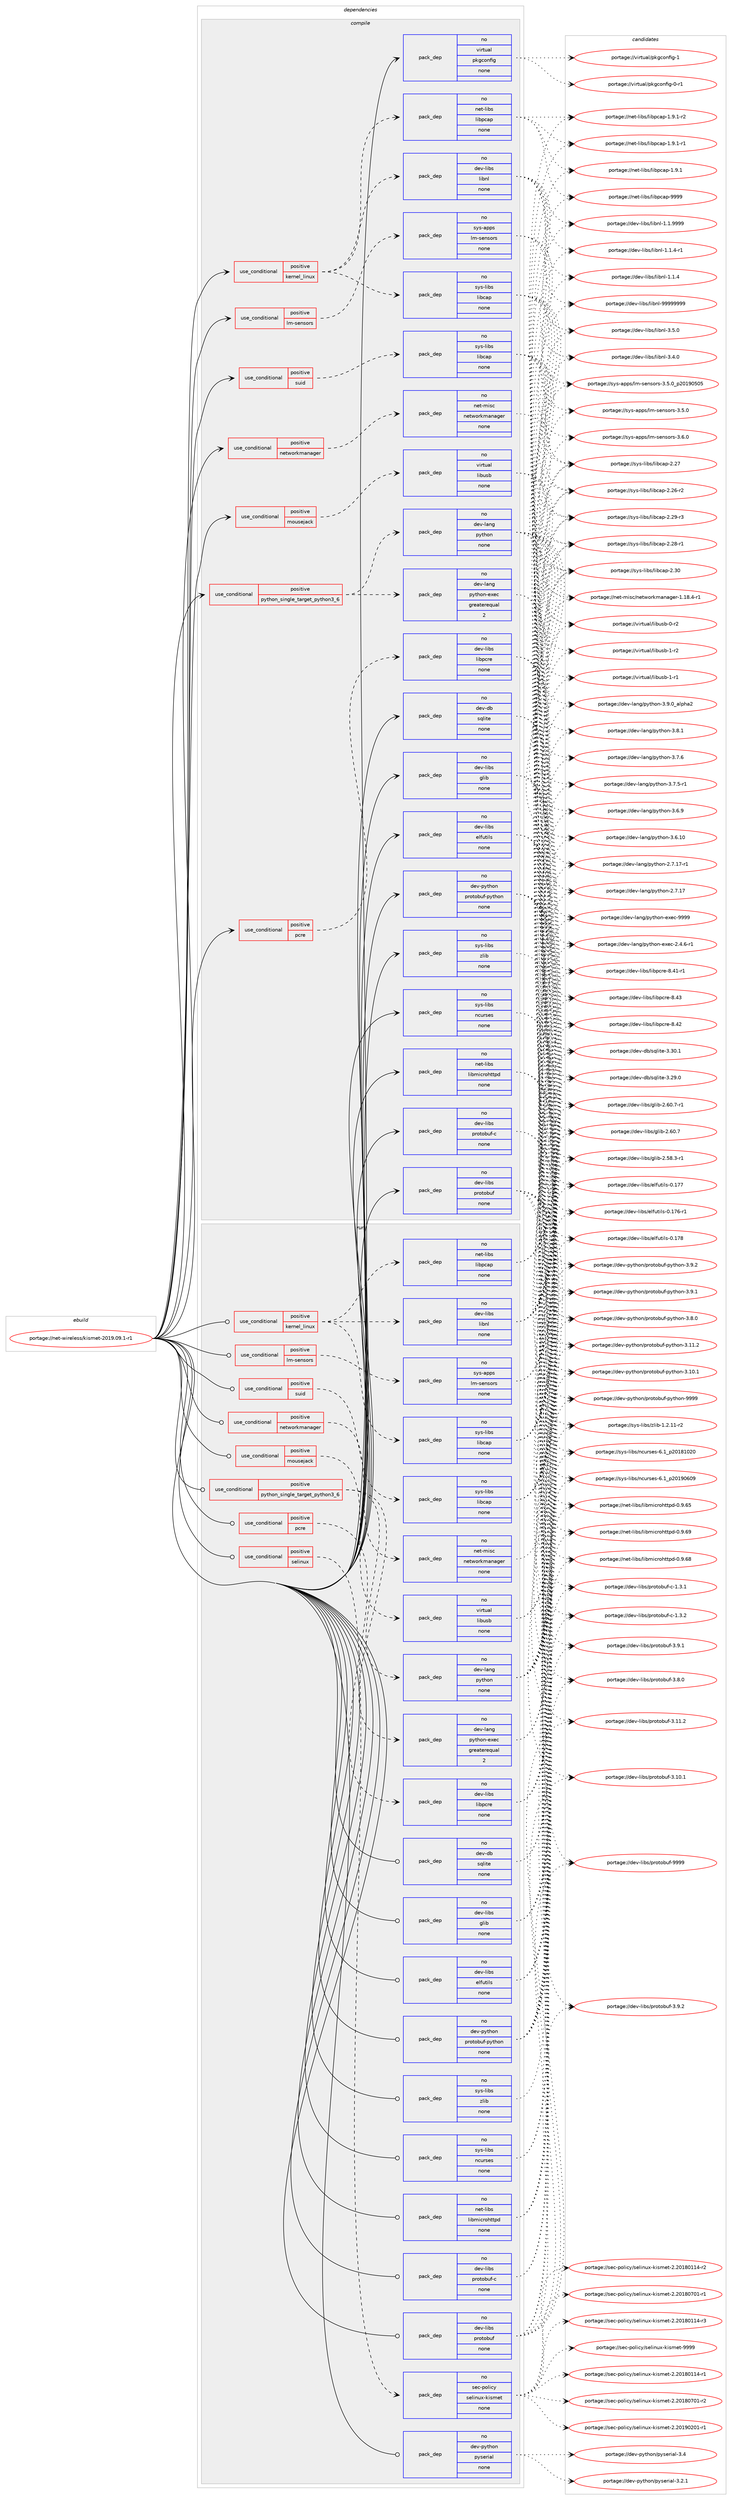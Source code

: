 digraph prolog {

# *************
# Graph options
# *************

newrank=true;
concentrate=true;
compound=true;
graph [rankdir=LR,fontname=Helvetica,fontsize=10,ranksep=1.5];#, ranksep=2.5, nodesep=0.2];
edge  [arrowhead=vee];
node  [fontname=Helvetica,fontsize=10];

# **********
# The ebuild
# **********

subgraph cluster_leftcol {
color=gray;
label=<<i>ebuild</i>>;
id [label="portage://net-wireless/kismet-2019.09.1-r1", color=red, width=4, href="../net-wireless/kismet-2019.09.1-r1.svg"];
}

# ****************
# The dependencies
# ****************

subgraph cluster_midcol {
color=gray;
label=<<i>dependencies</i>>;
subgraph cluster_compile {
fillcolor="#eeeeee";
style=filled;
label=<<i>compile</i>>;
subgraph cond22388 {
dependency119144 [label=<<TABLE BORDER="0" CELLBORDER="1" CELLSPACING="0" CELLPADDING="4"><TR><TD ROWSPAN="3" CELLPADDING="10">use_conditional</TD></TR><TR><TD>positive</TD></TR><TR><TD>kernel_linux</TD></TR></TABLE>>, shape=none, color=red];
subgraph pack94803 {
dependency119145 [label=<<TABLE BORDER="0" CELLBORDER="1" CELLSPACING="0" CELLPADDING="4" WIDTH="220"><TR><TD ROWSPAN="6" CELLPADDING="30">pack_dep</TD></TR><TR><TD WIDTH="110">no</TD></TR><TR><TD>sys-libs</TD></TR><TR><TD>libcap</TD></TR><TR><TD>none</TD></TR><TR><TD></TD></TR></TABLE>>, shape=none, color=blue];
}
dependency119144:e -> dependency119145:w [weight=20,style="dashed",arrowhead="vee"];
subgraph pack94804 {
dependency119146 [label=<<TABLE BORDER="0" CELLBORDER="1" CELLSPACING="0" CELLPADDING="4" WIDTH="220"><TR><TD ROWSPAN="6" CELLPADDING="30">pack_dep</TD></TR><TR><TD WIDTH="110">no</TD></TR><TR><TD>dev-libs</TD></TR><TR><TD>libnl</TD></TR><TR><TD>none</TD></TR><TR><TD></TD></TR></TABLE>>, shape=none, color=blue];
}
dependency119144:e -> dependency119146:w [weight=20,style="dashed",arrowhead="vee"];
subgraph pack94805 {
dependency119147 [label=<<TABLE BORDER="0" CELLBORDER="1" CELLSPACING="0" CELLPADDING="4" WIDTH="220"><TR><TD ROWSPAN="6" CELLPADDING="30">pack_dep</TD></TR><TR><TD WIDTH="110">no</TD></TR><TR><TD>net-libs</TD></TR><TR><TD>libpcap</TD></TR><TR><TD>none</TD></TR><TR><TD></TD></TR></TABLE>>, shape=none, color=blue];
}
dependency119144:e -> dependency119147:w [weight=20,style="dashed",arrowhead="vee"];
}
id:e -> dependency119144:w [weight=20,style="solid",arrowhead="vee"];
subgraph cond22389 {
dependency119148 [label=<<TABLE BORDER="0" CELLBORDER="1" CELLSPACING="0" CELLPADDING="4"><TR><TD ROWSPAN="3" CELLPADDING="10">use_conditional</TD></TR><TR><TD>positive</TD></TR><TR><TD>lm-sensors</TD></TR></TABLE>>, shape=none, color=red];
subgraph pack94806 {
dependency119149 [label=<<TABLE BORDER="0" CELLBORDER="1" CELLSPACING="0" CELLPADDING="4" WIDTH="220"><TR><TD ROWSPAN="6" CELLPADDING="30">pack_dep</TD></TR><TR><TD WIDTH="110">no</TD></TR><TR><TD>sys-apps</TD></TR><TR><TD>lm-sensors</TD></TR><TR><TD>none</TD></TR><TR><TD></TD></TR></TABLE>>, shape=none, color=blue];
}
dependency119148:e -> dependency119149:w [weight=20,style="dashed",arrowhead="vee"];
}
id:e -> dependency119148:w [weight=20,style="solid",arrowhead="vee"];
subgraph cond22390 {
dependency119150 [label=<<TABLE BORDER="0" CELLBORDER="1" CELLSPACING="0" CELLPADDING="4"><TR><TD ROWSPAN="3" CELLPADDING="10">use_conditional</TD></TR><TR><TD>positive</TD></TR><TR><TD>mousejack</TD></TR></TABLE>>, shape=none, color=red];
subgraph pack94807 {
dependency119151 [label=<<TABLE BORDER="0" CELLBORDER="1" CELLSPACING="0" CELLPADDING="4" WIDTH="220"><TR><TD ROWSPAN="6" CELLPADDING="30">pack_dep</TD></TR><TR><TD WIDTH="110">no</TD></TR><TR><TD>virtual</TD></TR><TR><TD>libusb</TD></TR><TR><TD>none</TD></TR><TR><TD></TD></TR></TABLE>>, shape=none, color=blue];
}
dependency119150:e -> dependency119151:w [weight=20,style="dashed",arrowhead="vee"];
}
id:e -> dependency119150:w [weight=20,style="solid",arrowhead="vee"];
subgraph cond22391 {
dependency119152 [label=<<TABLE BORDER="0" CELLBORDER="1" CELLSPACING="0" CELLPADDING="4"><TR><TD ROWSPAN="3" CELLPADDING="10">use_conditional</TD></TR><TR><TD>positive</TD></TR><TR><TD>networkmanager</TD></TR></TABLE>>, shape=none, color=red];
subgraph pack94808 {
dependency119153 [label=<<TABLE BORDER="0" CELLBORDER="1" CELLSPACING="0" CELLPADDING="4" WIDTH="220"><TR><TD ROWSPAN="6" CELLPADDING="30">pack_dep</TD></TR><TR><TD WIDTH="110">no</TD></TR><TR><TD>net-misc</TD></TR><TR><TD>networkmanager</TD></TR><TR><TD>none</TD></TR><TR><TD></TD></TR></TABLE>>, shape=none, color=blue];
}
dependency119152:e -> dependency119153:w [weight=20,style="dashed",arrowhead="vee"];
}
id:e -> dependency119152:w [weight=20,style="solid",arrowhead="vee"];
subgraph cond22392 {
dependency119154 [label=<<TABLE BORDER="0" CELLBORDER="1" CELLSPACING="0" CELLPADDING="4"><TR><TD ROWSPAN="3" CELLPADDING="10">use_conditional</TD></TR><TR><TD>positive</TD></TR><TR><TD>pcre</TD></TR></TABLE>>, shape=none, color=red];
subgraph pack94809 {
dependency119155 [label=<<TABLE BORDER="0" CELLBORDER="1" CELLSPACING="0" CELLPADDING="4" WIDTH="220"><TR><TD ROWSPAN="6" CELLPADDING="30">pack_dep</TD></TR><TR><TD WIDTH="110">no</TD></TR><TR><TD>dev-libs</TD></TR><TR><TD>libpcre</TD></TR><TR><TD>none</TD></TR><TR><TD></TD></TR></TABLE>>, shape=none, color=blue];
}
dependency119154:e -> dependency119155:w [weight=20,style="dashed",arrowhead="vee"];
}
id:e -> dependency119154:w [weight=20,style="solid",arrowhead="vee"];
subgraph cond22393 {
dependency119156 [label=<<TABLE BORDER="0" CELLBORDER="1" CELLSPACING="0" CELLPADDING="4"><TR><TD ROWSPAN="3" CELLPADDING="10">use_conditional</TD></TR><TR><TD>positive</TD></TR><TR><TD>python_single_target_python3_6</TD></TR></TABLE>>, shape=none, color=red];
subgraph pack94810 {
dependency119157 [label=<<TABLE BORDER="0" CELLBORDER="1" CELLSPACING="0" CELLPADDING="4" WIDTH="220"><TR><TD ROWSPAN="6" CELLPADDING="30">pack_dep</TD></TR><TR><TD WIDTH="110">no</TD></TR><TR><TD>dev-lang</TD></TR><TR><TD>python</TD></TR><TR><TD>none</TD></TR><TR><TD></TD></TR></TABLE>>, shape=none, color=blue];
}
dependency119156:e -> dependency119157:w [weight=20,style="dashed",arrowhead="vee"];
subgraph pack94811 {
dependency119158 [label=<<TABLE BORDER="0" CELLBORDER="1" CELLSPACING="0" CELLPADDING="4" WIDTH="220"><TR><TD ROWSPAN="6" CELLPADDING="30">pack_dep</TD></TR><TR><TD WIDTH="110">no</TD></TR><TR><TD>dev-lang</TD></TR><TR><TD>python-exec</TD></TR><TR><TD>greaterequal</TD></TR><TR><TD>2</TD></TR></TABLE>>, shape=none, color=blue];
}
dependency119156:e -> dependency119158:w [weight=20,style="dashed",arrowhead="vee"];
}
id:e -> dependency119156:w [weight=20,style="solid",arrowhead="vee"];
subgraph cond22394 {
dependency119159 [label=<<TABLE BORDER="0" CELLBORDER="1" CELLSPACING="0" CELLPADDING="4"><TR><TD ROWSPAN="3" CELLPADDING="10">use_conditional</TD></TR><TR><TD>positive</TD></TR><TR><TD>suid</TD></TR></TABLE>>, shape=none, color=red];
subgraph pack94812 {
dependency119160 [label=<<TABLE BORDER="0" CELLBORDER="1" CELLSPACING="0" CELLPADDING="4" WIDTH="220"><TR><TD ROWSPAN="6" CELLPADDING="30">pack_dep</TD></TR><TR><TD WIDTH="110">no</TD></TR><TR><TD>sys-libs</TD></TR><TR><TD>libcap</TD></TR><TR><TD>none</TD></TR><TR><TD></TD></TR></TABLE>>, shape=none, color=blue];
}
dependency119159:e -> dependency119160:w [weight=20,style="dashed",arrowhead="vee"];
}
id:e -> dependency119159:w [weight=20,style="solid",arrowhead="vee"];
subgraph pack94813 {
dependency119161 [label=<<TABLE BORDER="0" CELLBORDER="1" CELLSPACING="0" CELLPADDING="4" WIDTH="220"><TR><TD ROWSPAN="6" CELLPADDING="30">pack_dep</TD></TR><TR><TD WIDTH="110">no</TD></TR><TR><TD>dev-db</TD></TR><TR><TD>sqlite</TD></TR><TR><TD>none</TD></TR><TR><TD></TD></TR></TABLE>>, shape=none, color=blue];
}
id:e -> dependency119161:w [weight=20,style="solid",arrowhead="vee"];
subgraph pack94814 {
dependency119162 [label=<<TABLE BORDER="0" CELLBORDER="1" CELLSPACING="0" CELLPADDING="4" WIDTH="220"><TR><TD ROWSPAN="6" CELLPADDING="30">pack_dep</TD></TR><TR><TD WIDTH="110">no</TD></TR><TR><TD>dev-libs</TD></TR><TR><TD>elfutils</TD></TR><TR><TD>none</TD></TR><TR><TD></TD></TR></TABLE>>, shape=none, color=blue];
}
id:e -> dependency119162:w [weight=20,style="solid",arrowhead="vee"];
subgraph pack94815 {
dependency119163 [label=<<TABLE BORDER="0" CELLBORDER="1" CELLSPACING="0" CELLPADDING="4" WIDTH="220"><TR><TD ROWSPAN="6" CELLPADDING="30">pack_dep</TD></TR><TR><TD WIDTH="110">no</TD></TR><TR><TD>dev-libs</TD></TR><TR><TD>glib</TD></TR><TR><TD>none</TD></TR><TR><TD></TD></TR></TABLE>>, shape=none, color=blue];
}
id:e -> dependency119163:w [weight=20,style="solid",arrowhead="vee"];
subgraph pack94816 {
dependency119164 [label=<<TABLE BORDER="0" CELLBORDER="1" CELLSPACING="0" CELLPADDING="4" WIDTH="220"><TR><TD ROWSPAN="6" CELLPADDING="30">pack_dep</TD></TR><TR><TD WIDTH="110">no</TD></TR><TR><TD>dev-libs</TD></TR><TR><TD>protobuf</TD></TR><TR><TD>none</TD></TR><TR><TD></TD></TR></TABLE>>, shape=none, color=blue];
}
id:e -> dependency119164:w [weight=20,style="solid",arrowhead="vee"];
subgraph pack94817 {
dependency119165 [label=<<TABLE BORDER="0" CELLBORDER="1" CELLSPACING="0" CELLPADDING="4" WIDTH="220"><TR><TD ROWSPAN="6" CELLPADDING="30">pack_dep</TD></TR><TR><TD WIDTH="110">no</TD></TR><TR><TD>dev-libs</TD></TR><TR><TD>protobuf-c</TD></TR><TR><TD>none</TD></TR><TR><TD></TD></TR></TABLE>>, shape=none, color=blue];
}
id:e -> dependency119165:w [weight=20,style="solid",arrowhead="vee"];
subgraph pack94818 {
dependency119166 [label=<<TABLE BORDER="0" CELLBORDER="1" CELLSPACING="0" CELLPADDING="4" WIDTH="220"><TR><TD ROWSPAN="6" CELLPADDING="30">pack_dep</TD></TR><TR><TD WIDTH="110">no</TD></TR><TR><TD>dev-python</TD></TR><TR><TD>protobuf-python</TD></TR><TR><TD>none</TD></TR><TR><TD></TD></TR></TABLE>>, shape=none, color=blue];
}
id:e -> dependency119166:w [weight=20,style="solid",arrowhead="vee"];
subgraph pack94819 {
dependency119167 [label=<<TABLE BORDER="0" CELLBORDER="1" CELLSPACING="0" CELLPADDING="4" WIDTH="220"><TR><TD ROWSPAN="6" CELLPADDING="30">pack_dep</TD></TR><TR><TD WIDTH="110">no</TD></TR><TR><TD>net-libs</TD></TR><TR><TD>libmicrohttpd</TD></TR><TR><TD>none</TD></TR><TR><TD></TD></TR></TABLE>>, shape=none, color=blue];
}
id:e -> dependency119167:w [weight=20,style="solid",arrowhead="vee"];
subgraph pack94820 {
dependency119168 [label=<<TABLE BORDER="0" CELLBORDER="1" CELLSPACING="0" CELLPADDING="4" WIDTH="220"><TR><TD ROWSPAN="6" CELLPADDING="30">pack_dep</TD></TR><TR><TD WIDTH="110">no</TD></TR><TR><TD>sys-libs</TD></TR><TR><TD>ncurses</TD></TR><TR><TD>none</TD></TR><TR><TD></TD></TR></TABLE>>, shape=none, color=blue];
}
id:e -> dependency119168:w [weight=20,style="solid",arrowhead="vee"];
subgraph pack94821 {
dependency119169 [label=<<TABLE BORDER="0" CELLBORDER="1" CELLSPACING="0" CELLPADDING="4" WIDTH="220"><TR><TD ROWSPAN="6" CELLPADDING="30">pack_dep</TD></TR><TR><TD WIDTH="110">no</TD></TR><TR><TD>sys-libs</TD></TR><TR><TD>zlib</TD></TR><TR><TD>none</TD></TR><TR><TD></TD></TR></TABLE>>, shape=none, color=blue];
}
id:e -> dependency119169:w [weight=20,style="solid",arrowhead="vee"];
subgraph pack94822 {
dependency119170 [label=<<TABLE BORDER="0" CELLBORDER="1" CELLSPACING="0" CELLPADDING="4" WIDTH="220"><TR><TD ROWSPAN="6" CELLPADDING="30">pack_dep</TD></TR><TR><TD WIDTH="110">no</TD></TR><TR><TD>virtual</TD></TR><TR><TD>pkgconfig</TD></TR><TR><TD>none</TD></TR><TR><TD></TD></TR></TABLE>>, shape=none, color=blue];
}
id:e -> dependency119170:w [weight=20,style="solid",arrowhead="vee"];
}
subgraph cluster_compileandrun {
fillcolor="#eeeeee";
style=filled;
label=<<i>compile and run</i>>;
}
subgraph cluster_run {
fillcolor="#eeeeee";
style=filled;
label=<<i>run</i>>;
subgraph cond22395 {
dependency119171 [label=<<TABLE BORDER="0" CELLBORDER="1" CELLSPACING="0" CELLPADDING="4"><TR><TD ROWSPAN="3" CELLPADDING="10">use_conditional</TD></TR><TR><TD>positive</TD></TR><TR><TD>kernel_linux</TD></TR></TABLE>>, shape=none, color=red];
subgraph pack94823 {
dependency119172 [label=<<TABLE BORDER="0" CELLBORDER="1" CELLSPACING="0" CELLPADDING="4" WIDTH="220"><TR><TD ROWSPAN="6" CELLPADDING="30">pack_dep</TD></TR><TR><TD WIDTH="110">no</TD></TR><TR><TD>sys-libs</TD></TR><TR><TD>libcap</TD></TR><TR><TD>none</TD></TR><TR><TD></TD></TR></TABLE>>, shape=none, color=blue];
}
dependency119171:e -> dependency119172:w [weight=20,style="dashed",arrowhead="vee"];
subgraph pack94824 {
dependency119173 [label=<<TABLE BORDER="0" CELLBORDER="1" CELLSPACING="0" CELLPADDING="4" WIDTH="220"><TR><TD ROWSPAN="6" CELLPADDING="30">pack_dep</TD></TR><TR><TD WIDTH="110">no</TD></TR><TR><TD>dev-libs</TD></TR><TR><TD>libnl</TD></TR><TR><TD>none</TD></TR><TR><TD></TD></TR></TABLE>>, shape=none, color=blue];
}
dependency119171:e -> dependency119173:w [weight=20,style="dashed",arrowhead="vee"];
subgraph pack94825 {
dependency119174 [label=<<TABLE BORDER="0" CELLBORDER="1" CELLSPACING="0" CELLPADDING="4" WIDTH="220"><TR><TD ROWSPAN="6" CELLPADDING="30">pack_dep</TD></TR><TR><TD WIDTH="110">no</TD></TR><TR><TD>net-libs</TD></TR><TR><TD>libpcap</TD></TR><TR><TD>none</TD></TR><TR><TD></TD></TR></TABLE>>, shape=none, color=blue];
}
dependency119171:e -> dependency119174:w [weight=20,style="dashed",arrowhead="vee"];
}
id:e -> dependency119171:w [weight=20,style="solid",arrowhead="odot"];
subgraph cond22396 {
dependency119175 [label=<<TABLE BORDER="0" CELLBORDER="1" CELLSPACING="0" CELLPADDING="4"><TR><TD ROWSPAN="3" CELLPADDING="10">use_conditional</TD></TR><TR><TD>positive</TD></TR><TR><TD>lm-sensors</TD></TR></TABLE>>, shape=none, color=red];
subgraph pack94826 {
dependency119176 [label=<<TABLE BORDER="0" CELLBORDER="1" CELLSPACING="0" CELLPADDING="4" WIDTH="220"><TR><TD ROWSPAN="6" CELLPADDING="30">pack_dep</TD></TR><TR><TD WIDTH="110">no</TD></TR><TR><TD>sys-apps</TD></TR><TR><TD>lm-sensors</TD></TR><TR><TD>none</TD></TR><TR><TD></TD></TR></TABLE>>, shape=none, color=blue];
}
dependency119175:e -> dependency119176:w [weight=20,style="dashed",arrowhead="vee"];
}
id:e -> dependency119175:w [weight=20,style="solid",arrowhead="odot"];
subgraph cond22397 {
dependency119177 [label=<<TABLE BORDER="0" CELLBORDER="1" CELLSPACING="0" CELLPADDING="4"><TR><TD ROWSPAN="3" CELLPADDING="10">use_conditional</TD></TR><TR><TD>positive</TD></TR><TR><TD>mousejack</TD></TR></TABLE>>, shape=none, color=red];
subgraph pack94827 {
dependency119178 [label=<<TABLE BORDER="0" CELLBORDER="1" CELLSPACING="0" CELLPADDING="4" WIDTH="220"><TR><TD ROWSPAN="6" CELLPADDING="30">pack_dep</TD></TR><TR><TD WIDTH="110">no</TD></TR><TR><TD>virtual</TD></TR><TR><TD>libusb</TD></TR><TR><TD>none</TD></TR><TR><TD></TD></TR></TABLE>>, shape=none, color=blue];
}
dependency119177:e -> dependency119178:w [weight=20,style="dashed",arrowhead="vee"];
}
id:e -> dependency119177:w [weight=20,style="solid",arrowhead="odot"];
subgraph cond22398 {
dependency119179 [label=<<TABLE BORDER="0" CELLBORDER="1" CELLSPACING="0" CELLPADDING="4"><TR><TD ROWSPAN="3" CELLPADDING="10">use_conditional</TD></TR><TR><TD>positive</TD></TR><TR><TD>networkmanager</TD></TR></TABLE>>, shape=none, color=red];
subgraph pack94828 {
dependency119180 [label=<<TABLE BORDER="0" CELLBORDER="1" CELLSPACING="0" CELLPADDING="4" WIDTH="220"><TR><TD ROWSPAN="6" CELLPADDING="30">pack_dep</TD></TR><TR><TD WIDTH="110">no</TD></TR><TR><TD>net-misc</TD></TR><TR><TD>networkmanager</TD></TR><TR><TD>none</TD></TR><TR><TD></TD></TR></TABLE>>, shape=none, color=blue];
}
dependency119179:e -> dependency119180:w [weight=20,style="dashed",arrowhead="vee"];
}
id:e -> dependency119179:w [weight=20,style="solid",arrowhead="odot"];
subgraph cond22399 {
dependency119181 [label=<<TABLE BORDER="0" CELLBORDER="1" CELLSPACING="0" CELLPADDING="4"><TR><TD ROWSPAN="3" CELLPADDING="10">use_conditional</TD></TR><TR><TD>positive</TD></TR><TR><TD>pcre</TD></TR></TABLE>>, shape=none, color=red];
subgraph pack94829 {
dependency119182 [label=<<TABLE BORDER="0" CELLBORDER="1" CELLSPACING="0" CELLPADDING="4" WIDTH="220"><TR><TD ROWSPAN="6" CELLPADDING="30">pack_dep</TD></TR><TR><TD WIDTH="110">no</TD></TR><TR><TD>dev-libs</TD></TR><TR><TD>libpcre</TD></TR><TR><TD>none</TD></TR><TR><TD></TD></TR></TABLE>>, shape=none, color=blue];
}
dependency119181:e -> dependency119182:w [weight=20,style="dashed",arrowhead="vee"];
}
id:e -> dependency119181:w [weight=20,style="solid",arrowhead="odot"];
subgraph cond22400 {
dependency119183 [label=<<TABLE BORDER="0" CELLBORDER="1" CELLSPACING="0" CELLPADDING="4"><TR><TD ROWSPAN="3" CELLPADDING="10">use_conditional</TD></TR><TR><TD>positive</TD></TR><TR><TD>python_single_target_python3_6</TD></TR></TABLE>>, shape=none, color=red];
subgraph pack94830 {
dependency119184 [label=<<TABLE BORDER="0" CELLBORDER="1" CELLSPACING="0" CELLPADDING="4" WIDTH="220"><TR><TD ROWSPAN="6" CELLPADDING="30">pack_dep</TD></TR><TR><TD WIDTH="110">no</TD></TR><TR><TD>dev-lang</TD></TR><TR><TD>python</TD></TR><TR><TD>none</TD></TR><TR><TD></TD></TR></TABLE>>, shape=none, color=blue];
}
dependency119183:e -> dependency119184:w [weight=20,style="dashed",arrowhead="vee"];
subgraph pack94831 {
dependency119185 [label=<<TABLE BORDER="0" CELLBORDER="1" CELLSPACING="0" CELLPADDING="4" WIDTH="220"><TR><TD ROWSPAN="6" CELLPADDING="30">pack_dep</TD></TR><TR><TD WIDTH="110">no</TD></TR><TR><TD>dev-lang</TD></TR><TR><TD>python-exec</TD></TR><TR><TD>greaterequal</TD></TR><TR><TD>2</TD></TR></TABLE>>, shape=none, color=blue];
}
dependency119183:e -> dependency119185:w [weight=20,style="dashed",arrowhead="vee"];
}
id:e -> dependency119183:w [weight=20,style="solid",arrowhead="odot"];
subgraph cond22401 {
dependency119186 [label=<<TABLE BORDER="0" CELLBORDER="1" CELLSPACING="0" CELLPADDING="4"><TR><TD ROWSPAN="3" CELLPADDING="10">use_conditional</TD></TR><TR><TD>positive</TD></TR><TR><TD>selinux</TD></TR></TABLE>>, shape=none, color=red];
subgraph pack94832 {
dependency119187 [label=<<TABLE BORDER="0" CELLBORDER="1" CELLSPACING="0" CELLPADDING="4" WIDTH="220"><TR><TD ROWSPAN="6" CELLPADDING="30">pack_dep</TD></TR><TR><TD WIDTH="110">no</TD></TR><TR><TD>sec-policy</TD></TR><TR><TD>selinux-kismet</TD></TR><TR><TD>none</TD></TR><TR><TD></TD></TR></TABLE>>, shape=none, color=blue];
}
dependency119186:e -> dependency119187:w [weight=20,style="dashed",arrowhead="vee"];
}
id:e -> dependency119186:w [weight=20,style="solid",arrowhead="odot"];
subgraph cond22402 {
dependency119188 [label=<<TABLE BORDER="0" CELLBORDER="1" CELLSPACING="0" CELLPADDING="4"><TR><TD ROWSPAN="3" CELLPADDING="10">use_conditional</TD></TR><TR><TD>positive</TD></TR><TR><TD>suid</TD></TR></TABLE>>, shape=none, color=red];
subgraph pack94833 {
dependency119189 [label=<<TABLE BORDER="0" CELLBORDER="1" CELLSPACING="0" CELLPADDING="4" WIDTH="220"><TR><TD ROWSPAN="6" CELLPADDING="30">pack_dep</TD></TR><TR><TD WIDTH="110">no</TD></TR><TR><TD>sys-libs</TD></TR><TR><TD>libcap</TD></TR><TR><TD>none</TD></TR><TR><TD></TD></TR></TABLE>>, shape=none, color=blue];
}
dependency119188:e -> dependency119189:w [weight=20,style="dashed",arrowhead="vee"];
}
id:e -> dependency119188:w [weight=20,style="solid",arrowhead="odot"];
subgraph pack94834 {
dependency119190 [label=<<TABLE BORDER="0" CELLBORDER="1" CELLSPACING="0" CELLPADDING="4" WIDTH="220"><TR><TD ROWSPAN="6" CELLPADDING="30">pack_dep</TD></TR><TR><TD WIDTH="110">no</TD></TR><TR><TD>dev-db</TD></TR><TR><TD>sqlite</TD></TR><TR><TD>none</TD></TR><TR><TD></TD></TR></TABLE>>, shape=none, color=blue];
}
id:e -> dependency119190:w [weight=20,style="solid",arrowhead="odot"];
subgraph pack94835 {
dependency119191 [label=<<TABLE BORDER="0" CELLBORDER="1" CELLSPACING="0" CELLPADDING="4" WIDTH="220"><TR><TD ROWSPAN="6" CELLPADDING="30">pack_dep</TD></TR><TR><TD WIDTH="110">no</TD></TR><TR><TD>dev-libs</TD></TR><TR><TD>elfutils</TD></TR><TR><TD>none</TD></TR><TR><TD></TD></TR></TABLE>>, shape=none, color=blue];
}
id:e -> dependency119191:w [weight=20,style="solid",arrowhead="odot"];
subgraph pack94836 {
dependency119192 [label=<<TABLE BORDER="0" CELLBORDER="1" CELLSPACING="0" CELLPADDING="4" WIDTH="220"><TR><TD ROWSPAN="6" CELLPADDING="30">pack_dep</TD></TR><TR><TD WIDTH="110">no</TD></TR><TR><TD>dev-libs</TD></TR><TR><TD>glib</TD></TR><TR><TD>none</TD></TR><TR><TD></TD></TR></TABLE>>, shape=none, color=blue];
}
id:e -> dependency119192:w [weight=20,style="solid",arrowhead="odot"];
subgraph pack94837 {
dependency119193 [label=<<TABLE BORDER="0" CELLBORDER="1" CELLSPACING="0" CELLPADDING="4" WIDTH="220"><TR><TD ROWSPAN="6" CELLPADDING="30">pack_dep</TD></TR><TR><TD WIDTH="110">no</TD></TR><TR><TD>dev-libs</TD></TR><TR><TD>protobuf</TD></TR><TR><TD>none</TD></TR><TR><TD></TD></TR></TABLE>>, shape=none, color=blue];
}
id:e -> dependency119193:w [weight=20,style="solid",arrowhead="odot"];
subgraph pack94838 {
dependency119194 [label=<<TABLE BORDER="0" CELLBORDER="1" CELLSPACING="0" CELLPADDING="4" WIDTH="220"><TR><TD ROWSPAN="6" CELLPADDING="30">pack_dep</TD></TR><TR><TD WIDTH="110">no</TD></TR><TR><TD>dev-libs</TD></TR><TR><TD>protobuf-c</TD></TR><TR><TD>none</TD></TR><TR><TD></TD></TR></TABLE>>, shape=none, color=blue];
}
id:e -> dependency119194:w [weight=20,style="solid",arrowhead="odot"];
subgraph pack94839 {
dependency119195 [label=<<TABLE BORDER="0" CELLBORDER="1" CELLSPACING="0" CELLPADDING="4" WIDTH="220"><TR><TD ROWSPAN="6" CELLPADDING="30">pack_dep</TD></TR><TR><TD WIDTH="110">no</TD></TR><TR><TD>dev-python</TD></TR><TR><TD>protobuf-python</TD></TR><TR><TD>none</TD></TR><TR><TD></TD></TR></TABLE>>, shape=none, color=blue];
}
id:e -> dependency119195:w [weight=20,style="solid",arrowhead="odot"];
subgraph pack94840 {
dependency119196 [label=<<TABLE BORDER="0" CELLBORDER="1" CELLSPACING="0" CELLPADDING="4" WIDTH="220"><TR><TD ROWSPAN="6" CELLPADDING="30">pack_dep</TD></TR><TR><TD WIDTH="110">no</TD></TR><TR><TD>dev-python</TD></TR><TR><TD>pyserial</TD></TR><TR><TD>none</TD></TR><TR><TD></TD></TR></TABLE>>, shape=none, color=blue];
}
id:e -> dependency119196:w [weight=20,style="solid",arrowhead="odot"];
subgraph pack94841 {
dependency119197 [label=<<TABLE BORDER="0" CELLBORDER="1" CELLSPACING="0" CELLPADDING="4" WIDTH="220"><TR><TD ROWSPAN="6" CELLPADDING="30">pack_dep</TD></TR><TR><TD WIDTH="110">no</TD></TR><TR><TD>net-libs</TD></TR><TR><TD>libmicrohttpd</TD></TR><TR><TD>none</TD></TR><TR><TD></TD></TR></TABLE>>, shape=none, color=blue];
}
id:e -> dependency119197:w [weight=20,style="solid",arrowhead="odot"];
subgraph pack94842 {
dependency119198 [label=<<TABLE BORDER="0" CELLBORDER="1" CELLSPACING="0" CELLPADDING="4" WIDTH="220"><TR><TD ROWSPAN="6" CELLPADDING="30">pack_dep</TD></TR><TR><TD WIDTH="110">no</TD></TR><TR><TD>sys-libs</TD></TR><TR><TD>ncurses</TD></TR><TR><TD>none</TD></TR><TR><TD></TD></TR></TABLE>>, shape=none, color=blue];
}
id:e -> dependency119198:w [weight=20,style="solid",arrowhead="odot"];
subgraph pack94843 {
dependency119199 [label=<<TABLE BORDER="0" CELLBORDER="1" CELLSPACING="0" CELLPADDING="4" WIDTH="220"><TR><TD ROWSPAN="6" CELLPADDING="30">pack_dep</TD></TR><TR><TD WIDTH="110">no</TD></TR><TR><TD>sys-libs</TD></TR><TR><TD>zlib</TD></TR><TR><TD>none</TD></TR><TR><TD></TD></TR></TABLE>>, shape=none, color=blue];
}
id:e -> dependency119199:w [weight=20,style="solid",arrowhead="odot"];
}
}

# **************
# The candidates
# **************

subgraph cluster_choices {
rank=same;
color=gray;
label=<<i>candidates</i>>;

subgraph choice94803 {
color=black;
nodesep=1;
choice1151211154510810598115471081059899971124550465148 [label="portage://sys-libs/libcap-2.30", color=red, width=4,href="../sys-libs/libcap-2.30.svg"];
choice11512111545108105981154710810598999711245504650574511451 [label="portage://sys-libs/libcap-2.29-r3", color=red, width=4,href="../sys-libs/libcap-2.29-r3.svg"];
choice11512111545108105981154710810598999711245504650564511449 [label="portage://sys-libs/libcap-2.28-r1", color=red, width=4,href="../sys-libs/libcap-2.28-r1.svg"];
choice1151211154510810598115471081059899971124550465055 [label="portage://sys-libs/libcap-2.27", color=red, width=4,href="../sys-libs/libcap-2.27.svg"];
choice11512111545108105981154710810598999711245504650544511450 [label="portage://sys-libs/libcap-2.26-r2", color=red, width=4,href="../sys-libs/libcap-2.26-r2.svg"];
dependency119145:e -> choice1151211154510810598115471081059899971124550465148:w [style=dotted,weight="100"];
dependency119145:e -> choice11512111545108105981154710810598999711245504650574511451:w [style=dotted,weight="100"];
dependency119145:e -> choice11512111545108105981154710810598999711245504650564511449:w [style=dotted,weight="100"];
dependency119145:e -> choice1151211154510810598115471081059899971124550465055:w [style=dotted,weight="100"];
dependency119145:e -> choice11512111545108105981154710810598999711245504650544511450:w [style=dotted,weight="100"];
}
subgraph choice94804 {
color=black;
nodesep=1;
choice10010111845108105981154710810598110108455757575757575757 [label="portage://dev-libs/libnl-99999999", color=red, width=4,href="../dev-libs/libnl-99999999.svg"];
choice10010111845108105981154710810598110108455146534648 [label="portage://dev-libs/libnl-3.5.0", color=red, width=4,href="../dev-libs/libnl-3.5.0.svg"];
choice10010111845108105981154710810598110108455146524648 [label="portage://dev-libs/libnl-3.4.0", color=red, width=4,href="../dev-libs/libnl-3.4.0.svg"];
choice10010111845108105981154710810598110108454946494657575757 [label="portage://dev-libs/libnl-1.1.9999", color=red, width=4,href="../dev-libs/libnl-1.1.9999.svg"];
choice100101118451081059811547108105981101084549464946524511449 [label="portage://dev-libs/libnl-1.1.4-r1", color=red, width=4,href="../dev-libs/libnl-1.1.4-r1.svg"];
choice10010111845108105981154710810598110108454946494652 [label="portage://dev-libs/libnl-1.1.4", color=red, width=4,href="../dev-libs/libnl-1.1.4.svg"];
dependency119146:e -> choice10010111845108105981154710810598110108455757575757575757:w [style=dotted,weight="100"];
dependency119146:e -> choice10010111845108105981154710810598110108455146534648:w [style=dotted,weight="100"];
dependency119146:e -> choice10010111845108105981154710810598110108455146524648:w [style=dotted,weight="100"];
dependency119146:e -> choice10010111845108105981154710810598110108454946494657575757:w [style=dotted,weight="100"];
dependency119146:e -> choice100101118451081059811547108105981101084549464946524511449:w [style=dotted,weight="100"];
dependency119146:e -> choice10010111845108105981154710810598110108454946494652:w [style=dotted,weight="100"];
}
subgraph choice94805 {
color=black;
nodesep=1;
choice1101011164510810598115471081059811299971124557575757 [label="portage://net-libs/libpcap-9999", color=red, width=4,href="../net-libs/libpcap-9999.svg"];
choice1101011164510810598115471081059811299971124549465746494511450 [label="portage://net-libs/libpcap-1.9.1-r2", color=red, width=4,href="../net-libs/libpcap-1.9.1-r2.svg"];
choice1101011164510810598115471081059811299971124549465746494511449 [label="portage://net-libs/libpcap-1.9.1-r1", color=red, width=4,href="../net-libs/libpcap-1.9.1-r1.svg"];
choice110101116451081059811547108105981129997112454946574649 [label="portage://net-libs/libpcap-1.9.1", color=red, width=4,href="../net-libs/libpcap-1.9.1.svg"];
dependency119147:e -> choice1101011164510810598115471081059811299971124557575757:w [style=dotted,weight="100"];
dependency119147:e -> choice1101011164510810598115471081059811299971124549465746494511450:w [style=dotted,weight="100"];
dependency119147:e -> choice1101011164510810598115471081059811299971124549465746494511449:w [style=dotted,weight="100"];
dependency119147:e -> choice110101116451081059811547108105981129997112454946574649:w [style=dotted,weight="100"];
}
subgraph choice94806 {
color=black;
nodesep=1;
choice11512111545971121121154710810945115101110115111114115455146544648 [label="portage://sys-apps/lm-sensors-3.6.0", color=red, width=4,href="../sys-apps/lm-sensors-3.6.0.svg"];
choice11512111545971121121154710810945115101110115111114115455146534648951125048495748534853 [label="portage://sys-apps/lm-sensors-3.5.0_p20190505", color=red, width=4,href="../sys-apps/lm-sensors-3.5.0_p20190505.svg"];
choice11512111545971121121154710810945115101110115111114115455146534648 [label="portage://sys-apps/lm-sensors-3.5.0", color=red, width=4,href="../sys-apps/lm-sensors-3.5.0.svg"];
dependency119149:e -> choice11512111545971121121154710810945115101110115111114115455146544648:w [style=dotted,weight="100"];
dependency119149:e -> choice11512111545971121121154710810945115101110115111114115455146534648951125048495748534853:w [style=dotted,weight="100"];
dependency119149:e -> choice11512111545971121121154710810945115101110115111114115455146534648:w [style=dotted,weight="100"];
}
subgraph choice94807 {
color=black;
nodesep=1;
choice1181051141161179710847108105981171159845494511450 [label="portage://virtual/libusb-1-r2", color=red, width=4,href="../virtual/libusb-1-r2.svg"];
choice1181051141161179710847108105981171159845494511449 [label="portage://virtual/libusb-1-r1", color=red, width=4,href="../virtual/libusb-1-r1.svg"];
choice1181051141161179710847108105981171159845484511450 [label="portage://virtual/libusb-0-r2", color=red, width=4,href="../virtual/libusb-0-r2.svg"];
dependency119151:e -> choice1181051141161179710847108105981171159845494511450:w [style=dotted,weight="100"];
dependency119151:e -> choice1181051141161179710847108105981171159845494511449:w [style=dotted,weight="100"];
dependency119151:e -> choice1181051141161179710847108105981171159845484511450:w [style=dotted,weight="100"];
}
subgraph choice94808 {
color=black;
nodesep=1;
choice1101011164510910511599471101011161191111141071099711097103101114454946495646524511449 [label="portage://net-misc/networkmanager-1.18.4-r1", color=red, width=4,href="../net-misc/networkmanager-1.18.4-r1.svg"];
dependency119153:e -> choice1101011164510910511599471101011161191111141071099711097103101114454946495646524511449:w [style=dotted,weight="100"];
}
subgraph choice94809 {
color=black;
nodesep=1;
choice10010111845108105981154710810598112991141014556465251 [label="portage://dev-libs/libpcre-8.43", color=red, width=4,href="../dev-libs/libpcre-8.43.svg"];
choice10010111845108105981154710810598112991141014556465250 [label="portage://dev-libs/libpcre-8.42", color=red, width=4,href="../dev-libs/libpcre-8.42.svg"];
choice100101118451081059811547108105981129911410145564652494511449 [label="portage://dev-libs/libpcre-8.41-r1", color=red, width=4,href="../dev-libs/libpcre-8.41-r1.svg"];
dependency119155:e -> choice10010111845108105981154710810598112991141014556465251:w [style=dotted,weight="100"];
dependency119155:e -> choice10010111845108105981154710810598112991141014556465250:w [style=dotted,weight="100"];
dependency119155:e -> choice100101118451081059811547108105981129911410145564652494511449:w [style=dotted,weight="100"];
}
subgraph choice94810 {
color=black;
nodesep=1;
choice10010111845108971101034711212111610411111045514657464895971081121049750 [label="portage://dev-lang/python-3.9.0_alpha2", color=red, width=4,href="../dev-lang/python-3.9.0_alpha2.svg"];
choice100101118451089711010347112121116104111110455146564649 [label="portage://dev-lang/python-3.8.1", color=red, width=4,href="../dev-lang/python-3.8.1.svg"];
choice100101118451089711010347112121116104111110455146554654 [label="portage://dev-lang/python-3.7.6", color=red, width=4,href="../dev-lang/python-3.7.6.svg"];
choice1001011184510897110103471121211161041111104551465546534511449 [label="portage://dev-lang/python-3.7.5-r1", color=red, width=4,href="../dev-lang/python-3.7.5-r1.svg"];
choice100101118451089711010347112121116104111110455146544657 [label="portage://dev-lang/python-3.6.9", color=red, width=4,href="../dev-lang/python-3.6.9.svg"];
choice10010111845108971101034711212111610411111045514654464948 [label="portage://dev-lang/python-3.6.10", color=red, width=4,href="../dev-lang/python-3.6.10.svg"];
choice100101118451089711010347112121116104111110455046554649554511449 [label="portage://dev-lang/python-2.7.17-r1", color=red, width=4,href="../dev-lang/python-2.7.17-r1.svg"];
choice10010111845108971101034711212111610411111045504655464955 [label="portage://dev-lang/python-2.7.17", color=red, width=4,href="../dev-lang/python-2.7.17.svg"];
dependency119157:e -> choice10010111845108971101034711212111610411111045514657464895971081121049750:w [style=dotted,weight="100"];
dependency119157:e -> choice100101118451089711010347112121116104111110455146564649:w [style=dotted,weight="100"];
dependency119157:e -> choice100101118451089711010347112121116104111110455146554654:w [style=dotted,weight="100"];
dependency119157:e -> choice1001011184510897110103471121211161041111104551465546534511449:w [style=dotted,weight="100"];
dependency119157:e -> choice100101118451089711010347112121116104111110455146544657:w [style=dotted,weight="100"];
dependency119157:e -> choice10010111845108971101034711212111610411111045514654464948:w [style=dotted,weight="100"];
dependency119157:e -> choice100101118451089711010347112121116104111110455046554649554511449:w [style=dotted,weight="100"];
dependency119157:e -> choice10010111845108971101034711212111610411111045504655464955:w [style=dotted,weight="100"];
}
subgraph choice94811 {
color=black;
nodesep=1;
choice10010111845108971101034711212111610411111045101120101994557575757 [label="portage://dev-lang/python-exec-9999", color=red, width=4,href="../dev-lang/python-exec-9999.svg"];
choice10010111845108971101034711212111610411111045101120101994550465246544511449 [label="portage://dev-lang/python-exec-2.4.6-r1", color=red, width=4,href="../dev-lang/python-exec-2.4.6-r1.svg"];
dependency119158:e -> choice10010111845108971101034711212111610411111045101120101994557575757:w [style=dotted,weight="100"];
dependency119158:e -> choice10010111845108971101034711212111610411111045101120101994550465246544511449:w [style=dotted,weight="100"];
}
subgraph choice94812 {
color=black;
nodesep=1;
choice1151211154510810598115471081059899971124550465148 [label="portage://sys-libs/libcap-2.30", color=red, width=4,href="../sys-libs/libcap-2.30.svg"];
choice11512111545108105981154710810598999711245504650574511451 [label="portage://sys-libs/libcap-2.29-r3", color=red, width=4,href="../sys-libs/libcap-2.29-r3.svg"];
choice11512111545108105981154710810598999711245504650564511449 [label="portage://sys-libs/libcap-2.28-r1", color=red, width=4,href="../sys-libs/libcap-2.28-r1.svg"];
choice1151211154510810598115471081059899971124550465055 [label="portage://sys-libs/libcap-2.27", color=red, width=4,href="../sys-libs/libcap-2.27.svg"];
choice11512111545108105981154710810598999711245504650544511450 [label="portage://sys-libs/libcap-2.26-r2", color=red, width=4,href="../sys-libs/libcap-2.26-r2.svg"];
dependency119160:e -> choice1151211154510810598115471081059899971124550465148:w [style=dotted,weight="100"];
dependency119160:e -> choice11512111545108105981154710810598999711245504650574511451:w [style=dotted,weight="100"];
dependency119160:e -> choice11512111545108105981154710810598999711245504650564511449:w [style=dotted,weight="100"];
dependency119160:e -> choice1151211154510810598115471081059899971124550465055:w [style=dotted,weight="100"];
dependency119160:e -> choice11512111545108105981154710810598999711245504650544511450:w [style=dotted,weight="100"];
}
subgraph choice94813 {
color=black;
nodesep=1;
choice10010111845100984711511310810511610145514651484649 [label="portage://dev-db/sqlite-3.30.1", color=red, width=4,href="../dev-db/sqlite-3.30.1.svg"];
choice10010111845100984711511310810511610145514650574648 [label="portage://dev-db/sqlite-3.29.0", color=red, width=4,href="../dev-db/sqlite-3.29.0.svg"];
dependency119161:e -> choice10010111845100984711511310810511610145514651484649:w [style=dotted,weight="100"];
dependency119161:e -> choice10010111845100984711511310810511610145514650574648:w [style=dotted,weight="100"];
}
subgraph choice94814 {
color=black;
nodesep=1;
choice100101118451081059811547101108102117116105108115454846495556 [label="portage://dev-libs/elfutils-0.178", color=red, width=4,href="../dev-libs/elfutils-0.178.svg"];
choice100101118451081059811547101108102117116105108115454846495555 [label="portage://dev-libs/elfutils-0.177", color=red, width=4,href="../dev-libs/elfutils-0.177.svg"];
choice1001011184510810598115471011081021171161051081154548464955544511449 [label="portage://dev-libs/elfutils-0.176-r1", color=red, width=4,href="../dev-libs/elfutils-0.176-r1.svg"];
dependency119162:e -> choice100101118451081059811547101108102117116105108115454846495556:w [style=dotted,weight="100"];
dependency119162:e -> choice100101118451081059811547101108102117116105108115454846495555:w [style=dotted,weight="100"];
dependency119162:e -> choice1001011184510810598115471011081021171161051081154548464955544511449:w [style=dotted,weight="100"];
}
subgraph choice94815 {
color=black;
nodesep=1;
choice10010111845108105981154710310810598455046544846554511449 [label="portage://dev-libs/glib-2.60.7-r1", color=red, width=4,href="../dev-libs/glib-2.60.7-r1.svg"];
choice1001011184510810598115471031081059845504654484655 [label="portage://dev-libs/glib-2.60.7", color=red, width=4,href="../dev-libs/glib-2.60.7.svg"];
choice10010111845108105981154710310810598455046535646514511449 [label="portage://dev-libs/glib-2.58.3-r1", color=red, width=4,href="../dev-libs/glib-2.58.3-r1.svg"];
dependency119163:e -> choice10010111845108105981154710310810598455046544846554511449:w [style=dotted,weight="100"];
dependency119163:e -> choice1001011184510810598115471031081059845504654484655:w [style=dotted,weight="100"];
dependency119163:e -> choice10010111845108105981154710310810598455046535646514511449:w [style=dotted,weight="100"];
}
subgraph choice94816 {
color=black;
nodesep=1;
choice100101118451081059811547112114111116111981171024557575757 [label="portage://dev-libs/protobuf-9999", color=red, width=4,href="../dev-libs/protobuf-9999.svg"];
choice10010111845108105981154711211411111611198117102455146574650 [label="portage://dev-libs/protobuf-3.9.2", color=red, width=4,href="../dev-libs/protobuf-3.9.2.svg"];
choice10010111845108105981154711211411111611198117102455146574649 [label="portage://dev-libs/protobuf-3.9.1", color=red, width=4,href="../dev-libs/protobuf-3.9.1.svg"];
choice10010111845108105981154711211411111611198117102455146564648 [label="portage://dev-libs/protobuf-3.8.0", color=red, width=4,href="../dev-libs/protobuf-3.8.0.svg"];
choice1001011184510810598115471121141111161119811710245514649494650 [label="portage://dev-libs/protobuf-3.11.2", color=red, width=4,href="../dev-libs/protobuf-3.11.2.svg"];
choice1001011184510810598115471121141111161119811710245514649484649 [label="portage://dev-libs/protobuf-3.10.1", color=red, width=4,href="../dev-libs/protobuf-3.10.1.svg"];
dependency119164:e -> choice100101118451081059811547112114111116111981171024557575757:w [style=dotted,weight="100"];
dependency119164:e -> choice10010111845108105981154711211411111611198117102455146574650:w [style=dotted,weight="100"];
dependency119164:e -> choice10010111845108105981154711211411111611198117102455146574649:w [style=dotted,weight="100"];
dependency119164:e -> choice10010111845108105981154711211411111611198117102455146564648:w [style=dotted,weight="100"];
dependency119164:e -> choice1001011184510810598115471121141111161119811710245514649494650:w [style=dotted,weight="100"];
dependency119164:e -> choice1001011184510810598115471121141111161119811710245514649484649:w [style=dotted,weight="100"];
}
subgraph choice94817 {
color=black;
nodesep=1;
choice100101118451081059811547112114111116111981171024599454946514650 [label="portage://dev-libs/protobuf-c-1.3.2", color=red, width=4,href="../dev-libs/protobuf-c-1.3.2.svg"];
choice100101118451081059811547112114111116111981171024599454946514649 [label="portage://dev-libs/protobuf-c-1.3.1", color=red, width=4,href="../dev-libs/protobuf-c-1.3.1.svg"];
dependency119165:e -> choice100101118451081059811547112114111116111981171024599454946514650:w [style=dotted,weight="100"];
dependency119165:e -> choice100101118451081059811547112114111116111981171024599454946514649:w [style=dotted,weight="100"];
}
subgraph choice94818 {
color=black;
nodesep=1;
choice100101118451121211161041111104711211411111611198117102451121211161041111104557575757 [label="portage://dev-python/protobuf-python-9999", color=red, width=4,href="../dev-python/protobuf-python-9999.svg"];
choice10010111845112121116104111110471121141111161119811710245112121116104111110455146574650 [label="portage://dev-python/protobuf-python-3.9.2", color=red, width=4,href="../dev-python/protobuf-python-3.9.2.svg"];
choice10010111845112121116104111110471121141111161119811710245112121116104111110455146574649 [label="portage://dev-python/protobuf-python-3.9.1", color=red, width=4,href="../dev-python/protobuf-python-3.9.1.svg"];
choice10010111845112121116104111110471121141111161119811710245112121116104111110455146564648 [label="portage://dev-python/protobuf-python-3.8.0", color=red, width=4,href="../dev-python/protobuf-python-3.8.0.svg"];
choice1001011184511212111610411111047112114111116111981171024511212111610411111045514649494650 [label="portage://dev-python/protobuf-python-3.11.2", color=red, width=4,href="../dev-python/protobuf-python-3.11.2.svg"];
choice1001011184511212111610411111047112114111116111981171024511212111610411111045514649484649 [label="portage://dev-python/protobuf-python-3.10.1", color=red, width=4,href="../dev-python/protobuf-python-3.10.1.svg"];
dependency119166:e -> choice100101118451121211161041111104711211411111611198117102451121211161041111104557575757:w [style=dotted,weight="100"];
dependency119166:e -> choice10010111845112121116104111110471121141111161119811710245112121116104111110455146574650:w [style=dotted,weight="100"];
dependency119166:e -> choice10010111845112121116104111110471121141111161119811710245112121116104111110455146574649:w [style=dotted,weight="100"];
dependency119166:e -> choice10010111845112121116104111110471121141111161119811710245112121116104111110455146564648:w [style=dotted,weight="100"];
dependency119166:e -> choice1001011184511212111610411111047112114111116111981171024511212111610411111045514649494650:w [style=dotted,weight="100"];
dependency119166:e -> choice1001011184511212111610411111047112114111116111981171024511212111610411111045514649484649:w [style=dotted,weight="100"];
}
subgraph choice94819 {
color=black;
nodesep=1;
choice110101116451081059811547108105981091059911411110411611611210045484657465457 [label="portage://net-libs/libmicrohttpd-0.9.69", color=red, width=4,href="../net-libs/libmicrohttpd-0.9.69.svg"];
choice110101116451081059811547108105981091059911411110411611611210045484657465456 [label="portage://net-libs/libmicrohttpd-0.9.68", color=red, width=4,href="../net-libs/libmicrohttpd-0.9.68.svg"];
choice110101116451081059811547108105981091059911411110411611611210045484657465453 [label="portage://net-libs/libmicrohttpd-0.9.65", color=red, width=4,href="../net-libs/libmicrohttpd-0.9.65.svg"];
dependency119167:e -> choice110101116451081059811547108105981091059911411110411611611210045484657465457:w [style=dotted,weight="100"];
dependency119167:e -> choice110101116451081059811547108105981091059911411110411611611210045484657465456:w [style=dotted,weight="100"];
dependency119167:e -> choice110101116451081059811547108105981091059911411110411611611210045484657465453:w [style=dotted,weight="100"];
}
subgraph choice94820 {
color=black;
nodesep=1;
choice1151211154510810598115471109911711411510111545544649951125048495748544857 [label="portage://sys-libs/ncurses-6.1_p20190609", color=red, width=4,href="../sys-libs/ncurses-6.1_p20190609.svg"];
choice1151211154510810598115471109911711411510111545544649951125048495649485048 [label="portage://sys-libs/ncurses-6.1_p20181020", color=red, width=4,href="../sys-libs/ncurses-6.1_p20181020.svg"];
dependency119168:e -> choice1151211154510810598115471109911711411510111545544649951125048495748544857:w [style=dotted,weight="100"];
dependency119168:e -> choice1151211154510810598115471109911711411510111545544649951125048495649485048:w [style=dotted,weight="100"];
}
subgraph choice94821 {
color=black;
nodesep=1;
choice11512111545108105981154712210810598454946504649494511450 [label="portage://sys-libs/zlib-1.2.11-r2", color=red, width=4,href="../sys-libs/zlib-1.2.11-r2.svg"];
dependency119169:e -> choice11512111545108105981154712210810598454946504649494511450:w [style=dotted,weight="100"];
}
subgraph choice94822 {
color=black;
nodesep=1;
choice1181051141161179710847112107103991111101021051034549 [label="portage://virtual/pkgconfig-1", color=red, width=4,href="../virtual/pkgconfig-1.svg"];
choice11810511411611797108471121071039911111010210510345484511449 [label="portage://virtual/pkgconfig-0-r1", color=red, width=4,href="../virtual/pkgconfig-0-r1.svg"];
dependency119170:e -> choice1181051141161179710847112107103991111101021051034549:w [style=dotted,weight="100"];
dependency119170:e -> choice11810511411611797108471121071039911111010210510345484511449:w [style=dotted,weight="100"];
}
subgraph choice94823 {
color=black;
nodesep=1;
choice1151211154510810598115471081059899971124550465148 [label="portage://sys-libs/libcap-2.30", color=red, width=4,href="../sys-libs/libcap-2.30.svg"];
choice11512111545108105981154710810598999711245504650574511451 [label="portage://sys-libs/libcap-2.29-r3", color=red, width=4,href="../sys-libs/libcap-2.29-r3.svg"];
choice11512111545108105981154710810598999711245504650564511449 [label="portage://sys-libs/libcap-2.28-r1", color=red, width=4,href="../sys-libs/libcap-2.28-r1.svg"];
choice1151211154510810598115471081059899971124550465055 [label="portage://sys-libs/libcap-2.27", color=red, width=4,href="../sys-libs/libcap-2.27.svg"];
choice11512111545108105981154710810598999711245504650544511450 [label="portage://sys-libs/libcap-2.26-r2", color=red, width=4,href="../sys-libs/libcap-2.26-r2.svg"];
dependency119172:e -> choice1151211154510810598115471081059899971124550465148:w [style=dotted,weight="100"];
dependency119172:e -> choice11512111545108105981154710810598999711245504650574511451:w [style=dotted,weight="100"];
dependency119172:e -> choice11512111545108105981154710810598999711245504650564511449:w [style=dotted,weight="100"];
dependency119172:e -> choice1151211154510810598115471081059899971124550465055:w [style=dotted,weight="100"];
dependency119172:e -> choice11512111545108105981154710810598999711245504650544511450:w [style=dotted,weight="100"];
}
subgraph choice94824 {
color=black;
nodesep=1;
choice10010111845108105981154710810598110108455757575757575757 [label="portage://dev-libs/libnl-99999999", color=red, width=4,href="../dev-libs/libnl-99999999.svg"];
choice10010111845108105981154710810598110108455146534648 [label="portage://dev-libs/libnl-3.5.0", color=red, width=4,href="../dev-libs/libnl-3.5.0.svg"];
choice10010111845108105981154710810598110108455146524648 [label="portage://dev-libs/libnl-3.4.0", color=red, width=4,href="../dev-libs/libnl-3.4.0.svg"];
choice10010111845108105981154710810598110108454946494657575757 [label="portage://dev-libs/libnl-1.1.9999", color=red, width=4,href="../dev-libs/libnl-1.1.9999.svg"];
choice100101118451081059811547108105981101084549464946524511449 [label="portage://dev-libs/libnl-1.1.4-r1", color=red, width=4,href="../dev-libs/libnl-1.1.4-r1.svg"];
choice10010111845108105981154710810598110108454946494652 [label="portage://dev-libs/libnl-1.1.4", color=red, width=4,href="../dev-libs/libnl-1.1.4.svg"];
dependency119173:e -> choice10010111845108105981154710810598110108455757575757575757:w [style=dotted,weight="100"];
dependency119173:e -> choice10010111845108105981154710810598110108455146534648:w [style=dotted,weight="100"];
dependency119173:e -> choice10010111845108105981154710810598110108455146524648:w [style=dotted,weight="100"];
dependency119173:e -> choice10010111845108105981154710810598110108454946494657575757:w [style=dotted,weight="100"];
dependency119173:e -> choice100101118451081059811547108105981101084549464946524511449:w [style=dotted,weight="100"];
dependency119173:e -> choice10010111845108105981154710810598110108454946494652:w [style=dotted,weight="100"];
}
subgraph choice94825 {
color=black;
nodesep=1;
choice1101011164510810598115471081059811299971124557575757 [label="portage://net-libs/libpcap-9999", color=red, width=4,href="../net-libs/libpcap-9999.svg"];
choice1101011164510810598115471081059811299971124549465746494511450 [label="portage://net-libs/libpcap-1.9.1-r2", color=red, width=4,href="../net-libs/libpcap-1.9.1-r2.svg"];
choice1101011164510810598115471081059811299971124549465746494511449 [label="portage://net-libs/libpcap-1.9.1-r1", color=red, width=4,href="../net-libs/libpcap-1.9.1-r1.svg"];
choice110101116451081059811547108105981129997112454946574649 [label="portage://net-libs/libpcap-1.9.1", color=red, width=4,href="../net-libs/libpcap-1.9.1.svg"];
dependency119174:e -> choice1101011164510810598115471081059811299971124557575757:w [style=dotted,weight="100"];
dependency119174:e -> choice1101011164510810598115471081059811299971124549465746494511450:w [style=dotted,weight="100"];
dependency119174:e -> choice1101011164510810598115471081059811299971124549465746494511449:w [style=dotted,weight="100"];
dependency119174:e -> choice110101116451081059811547108105981129997112454946574649:w [style=dotted,weight="100"];
}
subgraph choice94826 {
color=black;
nodesep=1;
choice11512111545971121121154710810945115101110115111114115455146544648 [label="portage://sys-apps/lm-sensors-3.6.0", color=red, width=4,href="../sys-apps/lm-sensors-3.6.0.svg"];
choice11512111545971121121154710810945115101110115111114115455146534648951125048495748534853 [label="portage://sys-apps/lm-sensors-3.5.0_p20190505", color=red, width=4,href="../sys-apps/lm-sensors-3.5.0_p20190505.svg"];
choice11512111545971121121154710810945115101110115111114115455146534648 [label="portage://sys-apps/lm-sensors-3.5.0", color=red, width=4,href="../sys-apps/lm-sensors-3.5.0.svg"];
dependency119176:e -> choice11512111545971121121154710810945115101110115111114115455146544648:w [style=dotted,weight="100"];
dependency119176:e -> choice11512111545971121121154710810945115101110115111114115455146534648951125048495748534853:w [style=dotted,weight="100"];
dependency119176:e -> choice11512111545971121121154710810945115101110115111114115455146534648:w [style=dotted,weight="100"];
}
subgraph choice94827 {
color=black;
nodesep=1;
choice1181051141161179710847108105981171159845494511450 [label="portage://virtual/libusb-1-r2", color=red, width=4,href="../virtual/libusb-1-r2.svg"];
choice1181051141161179710847108105981171159845494511449 [label="portage://virtual/libusb-1-r1", color=red, width=4,href="../virtual/libusb-1-r1.svg"];
choice1181051141161179710847108105981171159845484511450 [label="portage://virtual/libusb-0-r2", color=red, width=4,href="../virtual/libusb-0-r2.svg"];
dependency119178:e -> choice1181051141161179710847108105981171159845494511450:w [style=dotted,weight="100"];
dependency119178:e -> choice1181051141161179710847108105981171159845494511449:w [style=dotted,weight="100"];
dependency119178:e -> choice1181051141161179710847108105981171159845484511450:w [style=dotted,weight="100"];
}
subgraph choice94828 {
color=black;
nodesep=1;
choice1101011164510910511599471101011161191111141071099711097103101114454946495646524511449 [label="portage://net-misc/networkmanager-1.18.4-r1", color=red, width=4,href="../net-misc/networkmanager-1.18.4-r1.svg"];
dependency119180:e -> choice1101011164510910511599471101011161191111141071099711097103101114454946495646524511449:w [style=dotted,weight="100"];
}
subgraph choice94829 {
color=black;
nodesep=1;
choice10010111845108105981154710810598112991141014556465251 [label="portage://dev-libs/libpcre-8.43", color=red, width=4,href="../dev-libs/libpcre-8.43.svg"];
choice10010111845108105981154710810598112991141014556465250 [label="portage://dev-libs/libpcre-8.42", color=red, width=4,href="../dev-libs/libpcre-8.42.svg"];
choice100101118451081059811547108105981129911410145564652494511449 [label="portage://dev-libs/libpcre-8.41-r1", color=red, width=4,href="../dev-libs/libpcre-8.41-r1.svg"];
dependency119182:e -> choice10010111845108105981154710810598112991141014556465251:w [style=dotted,weight="100"];
dependency119182:e -> choice10010111845108105981154710810598112991141014556465250:w [style=dotted,weight="100"];
dependency119182:e -> choice100101118451081059811547108105981129911410145564652494511449:w [style=dotted,weight="100"];
}
subgraph choice94830 {
color=black;
nodesep=1;
choice10010111845108971101034711212111610411111045514657464895971081121049750 [label="portage://dev-lang/python-3.9.0_alpha2", color=red, width=4,href="../dev-lang/python-3.9.0_alpha2.svg"];
choice100101118451089711010347112121116104111110455146564649 [label="portage://dev-lang/python-3.8.1", color=red, width=4,href="../dev-lang/python-3.8.1.svg"];
choice100101118451089711010347112121116104111110455146554654 [label="portage://dev-lang/python-3.7.6", color=red, width=4,href="../dev-lang/python-3.7.6.svg"];
choice1001011184510897110103471121211161041111104551465546534511449 [label="portage://dev-lang/python-3.7.5-r1", color=red, width=4,href="../dev-lang/python-3.7.5-r1.svg"];
choice100101118451089711010347112121116104111110455146544657 [label="portage://dev-lang/python-3.6.9", color=red, width=4,href="../dev-lang/python-3.6.9.svg"];
choice10010111845108971101034711212111610411111045514654464948 [label="portage://dev-lang/python-3.6.10", color=red, width=4,href="../dev-lang/python-3.6.10.svg"];
choice100101118451089711010347112121116104111110455046554649554511449 [label="portage://dev-lang/python-2.7.17-r1", color=red, width=4,href="../dev-lang/python-2.7.17-r1.svg"];
choice10010111845108971101034711212111610411111045504655464955 [label="portage://dev-lang/python-2.7.17", color=red, width=4,href="../dev-lang/python-2.7.17.svg"];
dependency119184:e -> choice10010111845108971101034711212111610411111045514657464895971081121049750:w [style=dotted,weight="100"];
dependency119184:e -> choice100101118451089711010347112121116104111110455146564649:w [style=dotted,weight="100"];
dependency119184:e -> choice100101118451089711010347112121116104111110455146554654:w [style=dotted,weight="100"];
dependency119184:e -> choice1001011184510897110103471121211161041111104551465546534511449:w [style=dotted,weight="100"];
dependency119184:e -> choice100101118451089711010347112121116104111110455146544657:w [style=dotted,weight="100"];
dependency119184:e -> choice10010111845108971101034711212111610411111045514654464948:w [style=dotted,weight="100"];
dependency119184:e -> choice100101118451089711010347112121116104111110455046554649554511449:w [style=dotted,weight="100"];
dependency119184:e -> choice10010111845108971101034711212111610411111045504655464955:w [style=dotted,weight="100"];
}
subgraph choice94831 {
color=black;
nodesep=1;
choice10010111845108971101034711212111610411111045101120101994557575757 [label="portage://dev-lang/python-exec-9999", color=red, width=4,href="../dev-lang/python-exec-9999.svg"];
choice10010111845108971101034711212111610411111045101120101994550465246544511449 [label="portage://dev-lang/python-exec-2.4.6-r1", color=red, width=4,href="../dev-lang/python-exec-2.4.6-r1.svg"];
dependency119185:e -> choice10010111845108971101034711212111610411111045101120101994557575757:w [style=dotted,weight="100"];
dependency119185:e -> choice10010111845108971101034711212111610411111045101120101994550465246544511449:w [style=dotted,weight="100"];
}
subgraph choice94832 {
color=black;
nodesep=1;
choice11510199451121111081059912147115101108105110117120451071051151091011164557575757 [label="portage://sec-policy/selinux-kismet-9999", color=red, width=4,href="../sec-policy/selinux-kismet-9999.svg"];
choice115101994511211110810599121471151011081051101171204510710511510910111645504650484957485048494511449 [label="portage://sec-policy/selinux-kismet-2.20190201-r1", color=red, width=4,href="../sec-policy/selinux-kismet-2.20190201-r1.svg"];
choice115101994511211110810599121471151011081051101171204510710511510910111645504650484956485548494511450 [label="portage://sec-policy/selinux-kismet-2.20180701-r2", color=red, width=4,href="../sec-policy/selinux-kismet-2.20180701-r2.svg"];
choice115101994511211110810599121471151011081051101171204510710511510910111645504650484956485548494511449 [label="portage://sec-policy/selinux-kismet-2.20180701-r1", color=red, width=4,href="../sec-policy/selinux-kismet-2.20180701-r1.svg"];
choice115101994511211110810599121471151011081051101171204510710511510910111645504650484956484949524511451 [label="portage://sec-policy/selinux-kismet-2.20180114-r3", color=red, width=4,href="../sec-policy/selinux-kismet-2.20180114-r3.svg"];
choice115101994511211110810599121471151011081051101171204510710511510910111645504650484956484949524511450 [label="portage://sec-policy/selinux-kismet-2.20180114-r2", color=red, width=4,href="../sec-policy/selinux-kismet-2.20180114-r2.svg"];
choice115101994511211110810599121471151011081051101171204510710511510910111645504650484956484949524511449 [label="portage://sec-policy/selinux-kismet-2.20180114-r1", color=red, width=4,href="../sec-policy/selinux-kismet-2.20180114-r1.svg"];
dependency119187:e -> choice11510199451121111081059912147115101108105110117120451071051151091011164557575757:w [style=dotted,weight="100"];
dependency119187:e -> choice115101994511211110810599121471151011081051101171204510710511510910111645504650484957485048494511449:w [style=dotted,weight="100"];
dependency119187:e -> choice115101994511211110810599121471151011081051101171204510710511510910111645504650484956485548494511450:w [style=dotted,weight="100"];
dependency119187:e -> choice115101994511211110810599121471151011081051101171204510710511510910111645504650484956485548494511449:w [style=dotted,weight="100"];
dependency119187:e -> choice115101994511211110810599121471151011081051101171204510710511510910111645504650484956484949524511451:w [style=dotted,weight="100"];
dependency119187:e -> choice115101994511211110810599121471151011081051101171204510710511510910111645504650484956484949524511450:w [style=dotted,weight="100"];
dependency119187:e -> choice115101994511211110810599121471151011081051101171204510710511510910111645504650484956484949524511449:w [style=dotted,weight="100"];
}
subgraph choice94833 {
color=black;
nodesep=1;
choice1151211154510810598115471081059899971124550465148 [label="portage://sys-libs/libcap-2.30", color=red, width=4,href="../sys-libs/libcap-2.30.svg"];
choice11512111545108105981154710810598999711245504650574511451 [label="portage://sys-libs/libcap-2.29-r3", color=red, width=4,href="../sys-libs/libcap-2.29-r3.svg"];
choice11512111545108105981154710810598999711245504650564511449 [label="portage://sys-libs/libcap-2.28-r1", color=red, width=4,href="../sys-libs/libcap-2.28-r1.svg"];
choice1151211154510810598115471081059899971124550465055 [label="portage://sys-libs/libcap-2.27", color=red, width=4,href="../sys-libs/libcap-2.27.svg"];
choice11512111545108105981154710810598999711245504650544511450 [label="portage://sys-libs/libcap-2.26-r2", color=red, width=4,href="../sys-libs/libcap-2.26-r2.svg"];
dependency119189:e -> choice1151211154510810598115471081059899971124550465148:w [style=dotted,weight="100"];
dependency119189:e -> choice11512111545108105981154710810598999711245504650574511451:w [style=dotted,weight="100"];
dependency119189:e -> choice11512111545108105981154710810598999711245504650564511449:w [style=dotted,weight="100"];
dependency119189:e -> choice1151211154510810598115471081059899971124550465055:w [style=dotted,weight="100"];
dependency119189:e -> choice11512111545108105981154710810598999711245504650544511450:w [style=dotted,weight="100"];
}
subgraph choice94834 {
color=black;
nodesep=1;
choice10010111845100984711511310810511610145514651484649 [label="portage://dev-db/sqlite-3.30.1", color=red, width=4,href="../dev-db/sqlite-3.30.1.svg"];
choice10010111845100984711511310810511610145514650574648 [label="portage://dev-db/sqlite-3.29.0", color=red, width=4,href="../dev-db/sqlite-3.29.0.svg"];
dependency119190:e -> choice10010111845100984711511310810511610145514651484649:w [style=dotted,weight="100"];
dependency119190:e -> choice10010111845100984711511310810511610145514650574648:w [style=dotted,weight="100"];
}
subgraph choice94835 {
color=black;
nodesep=1;
choice100101118451081059811547101108102117116105108115454846495556 [label="portage://dev-libs/elfutils-0.178", color=red, width=4,href="../dev-libs/elfutils-0.178.svg"];
choice100101118451081059811547101108102117116105108115454846495555 [label="portage://dev-libs/elfutils-0.177", color=red, width=4,href="../dev-libs/elfutils-0.177.svg"];
choice1001011184510810598115471011081021171161051081154548464955544511449 [label="portage://dev-libs/elfutils-0.176-r1", color=red, width=4,href="../dev-libs/elfutils-0.176-r1.svg"];
dependency119191:e -> choice100101118451081059811547101108102117116105108115454846495556:w [style=dotted,weight="100"];
dependency119191:e -> choice100101118451081059811547101108102117116105108115454846495555:w [style=dotted,weight="100"];
dependency119191:e -> choice1001011184510810598115471011081021171161051081154548464955544511449:w [style=dotted,weight="100"];
}
subgraph choice94836 {
color=black;
nodesep=1;
choice10010111845108105981154710310810598455046544846554511449 [label="portage://dev-libs/glib-2.60.7-r1", color=red, width=4,href="../dev-libs/glib-2.60.7-r1.svg"];
choice1001011184510810598115471031081059845504654484655 [label="portage://dev-libs/glib-2.60.7", color=red, width=4,href="../dev-libs/glib-2.60.7.svg"];
choice10010111845108105981154710310810598455046535646514511449 [label="portage://dev-libs/glib-2.58.3-r1", color=red, width=4,href="../dev-libs/glib-2.58.3-r1.svg"];
dependency119192:e -> choice10010111845108105981154710310810598455046544846554511449:w [style=dotted,weight="100"];
dependency119192:e -> choice1001011184510810598115471031081059845504654484655:w [style=dotted,weight="100"];
dependency119192:e -> choice10010111845108105981154710310810598455046535646514511449:w [style=dotted,weight="100"];
}
subgraph choice94837 {
color=black;
nodesep=1;
choice100101118451081059811547112114111116111981171024557575757 [label="portage://dev-libs/protobuf-9999", color=red, width=4,href="../dev-libs/protobuf-9999.svg"];
choice10010111845108105981154711211411111611198117102455146574650 [label="portage://dev-libs/protobuf-3.9.2", color=red, width=4,href="../dev-libs/protobuf-3.9.2.svg"];
choice10010111845108105981154711211411111611198117102455146574649 [label="portage://dev-libs/protobuf-3.9.1", color=red, width=4,href="../dev-libs/protobuf-3.9.1.svg"];
choice10010111845108105981154711211411111611198117102455146564648 [label="portage://dev-libs/protobuf-3.8.0", color=red, width=4,href="../dev-libs/protobuf-3.8.0.svg"];
choice1001011184510810598115471121141111161119811710245514649494650 [label="portage://dev-libs/protobuf-3.11.2", color=red, width=4,href="../dev-libs/protobuf-3.11.2.svg"];
choice1001011184510810598115471121141111161119811710245514649484649 [label="portage://dev-libs/protobuf-3.10.1", color=red, width=4,href="../dev-libs/protobuf-3.10.1.svg"];
dependency119193:e -> choice100101118451081059811547112114111116111981171024557575757:w [style=dotted,weight="100"];
dependency119193:e -> choice10010111845108105981154711211411111611198117102455146574650:w [style=dotted,weight="100"];
dependency119193:e -> choice10010111845108105981154711211411111611198117102455146574649:w [style=dotted,weight="100"];
dependency119193:e -> choice10010111845108105981154711211411111611198117102455146564648:w [style=dotted,weight="100"];
dependency119193:e -> choice1001011184510810598115471121141111161119811710245514649494650:w [style=dotted,weight="100"];
dependency119193:e -> choice1001011184510810598115471121141111161119811710245514649484649:w [style=dotted,weight="100"];
}
subgraph choice94838 {
color=black;
nodesep=1;
choice100101118451081059811547112114111116111981171024599454946514650 [label="portage://dev-libs/protobuf-c-1.3.2", color=red, width=4,href="../dev-libs/protobuf-c-1.3.2.svg"];
choice100101118451081059811547112114111116111981171024599454946514649 [label="portage://dev-libs/protobuf-c-1.3.1", color=red, width=4,href="../dev-libs/protobuf-c-1.3.1.svg"];
dependency119194:e -> choice100101118451081059811547112114111116111981171024599454946514650:w [style=dotted,weight="100"];
dependency119194:e -> choice100101118451081059811547112114111116111981171024599454946514649:w [style=dotted,weight="100"];
}
subgraph choice94839 {
color=black;
nodesep=1;
choice100101118451121211161041111104711211411111611198117102451121211161041111104557575757 [label="portage://dev-python/protobuf-python-9999", color=red, width=4,href="../dev-python/protobuf-python-9999.svg"];
choice10010111845112121116104111110471121141111161119811710245112121116104111110455146574650 [label="portage://dev-python/protobuf-python-3.9.2", color=red, width=4,href="../dev-python/protobuf-python-3.9.2.svg"];
choice10010111845112121116104111110471121141111161119811710245112121116104111110455146574649 [label="portage://dev-python/protobuf-python-3.9.1", color=red, width=4,href="../dev-python/protobuf-python-3.9.1.svg"];
choice10010111845112121116104111110471121141111161119811710245112121116104111110455146564648 [label="portage://dev-python/protobuf-python-3.8.0", color=red, width=4,href="../dev-python/protobuf-python-3.8.0.svg"];
choice1001011184511212111610411111047112114111116111981171024511212111610411111045514649494650 [label="portage://dev-python/protobuf-python-3.11.2", color=red, width=4,href="../dev-python/protobuf-python-3.11.2.svg"];
choice1001011184511212111610411111047112114111116111981171024511212111610411111045514649484649 [label="portage://dev-python/protobuf-python-3.10.1", color=red, width=4,href="../dev-python/protobuf-python-3.10.1.svg"];
dependency119195:e -> choice100101118451121211161041111104711211411111611198117102451121211161041111104557575757:w [style=dotted,weight="100"];
dependency119195:e -> choice10010111845112121116104111110471121141111161119811710245112121116104111110455146574650:w [style=dotted,weight="100"];
dependency119195:e -> choice10010111845112121116104111110471121141111161119811710245112121116104111110455146574649:w [style=dotted,weight="100"];
dependency119195:e -> choice10010111845112121116104111110471121141111161119811710245112121116104111110455146564648:w [style=dotted,weight="100"];
dependency119195:e -> choice1001011184511212111610411111047112114111116111981171024511212111610411111045514649494650:w [style=dotted,weight="100"];
dependency119195:e -> choice1001011184511212111610411111047112114111116111981171024511212111610411111045514649484649:w [style=dotted,weight="100"];
}
subgraph choice94840 {
color=black;
nodesep=1;
choice10010111845112121116104111110471121211151011141059710845514652 [label="portage://dev-python/pyserial-3.4", color=red, width=4,href="../dev-python/pyserial-3.4.svg"];
choice100101118451121211161041111104711212111510111410597108455146504649 [label="portage://dev-python/pyserial-3.2.1", color=red, width=4,href="../dev-python/pyserial-3.2.1.svg"];
dependency119196:e -> choice10010111845112121116104111110471121211151011141059710845514652:w [style=dotted,weight="100"];
dependency119196:e -> choice100101118451121211161041111104711212111510111410597108455146504649:w [style=dotted,weight="100"];
}
subgraph choice94841 {
color=black;
nodesep=1;
choice110101116451081059811547108105981091059911411110411611611210045484657465457 [label="portage://net-libs/libmicrohttpd-0.9.69", color=red, width=4,href="../net-libs/libmicrohttpd-0.9.69.svg"];
choice110101116451081059811547108105981091059911411110411611611210045484657465456 [label="portage://net-libs/libmicrohttpd-0.9.68", color=red, width=4,href="../net-libs/libmicrohttpd-0.9.68.svg"];
choice110101116451081059811547108105981091059911411110411611611210045484657465453 [label="portage://net-libs/libmicrohttpd-0.9.65", color=red, width=4,href="../net-libs/libmicrohttpd-0.9.65.svg"];
dependency119197:e -> choice110101116451081059811547108105981091059911411110411611611210045484657465457:w [style=dotted,weight="100"];
dependency119197:e -> choice110101116451081059811547108105981091059911411110411611611210045484657465456:w [style=dotted,weight="100"];
dependency119197:e -> choice110101116451081059811547108105981091059911411110411611611210045484657465453:w [style=dotted,weight="100"];
}
subgraph choice94842 {
color=black;
nodesep=1;
choice1151211154510810598115471109911711411510111545544649951125048495748544857 [label="portage://sys-libs/ncurses-6.1_p20190609", color=red, width=4,href="../sys-libs/ncurses-6.1_p20190609.svg"];
choice1151211154510810598115471109911711411510111545544649951125048495649485048 [label="portage://sys-libs/ncurses-6.1_p20181020", color=red, width=4,href="../sys-libs/ncurses-6.1_p20181020.svg"];
dependency119198:e -> choice1151211154510810598115471109911711411510111545544649951125048495748544857:w [style=dotted,weight="100"];
dependency119198:e -> choice1151211154510810598115471109911711411510111545544649951125048495649485048:w [style=dotted,weight="100"];
}
subgraph choice94843 {
color=black;
nodesep=1;
choice11512111545108105981154712210810598454946504649494511450 [label="portage://sys-libs/zlib-1.2.11-r2", color=red, width=4,href="../sys-libs/zlib-1.2.11-r2.svg"];
dependency119199:e -> choice11512111545108105981154712210810598454946504649494511450:w [style=dotted,weight="100"];
}
}

}
